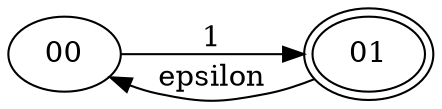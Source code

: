 digraph {
	graph [rankdir=LR]
	00
	01 [peripheries=2]
	00 -> 01 [label=1]
	01 -> 00 [label=epsilon]
}
